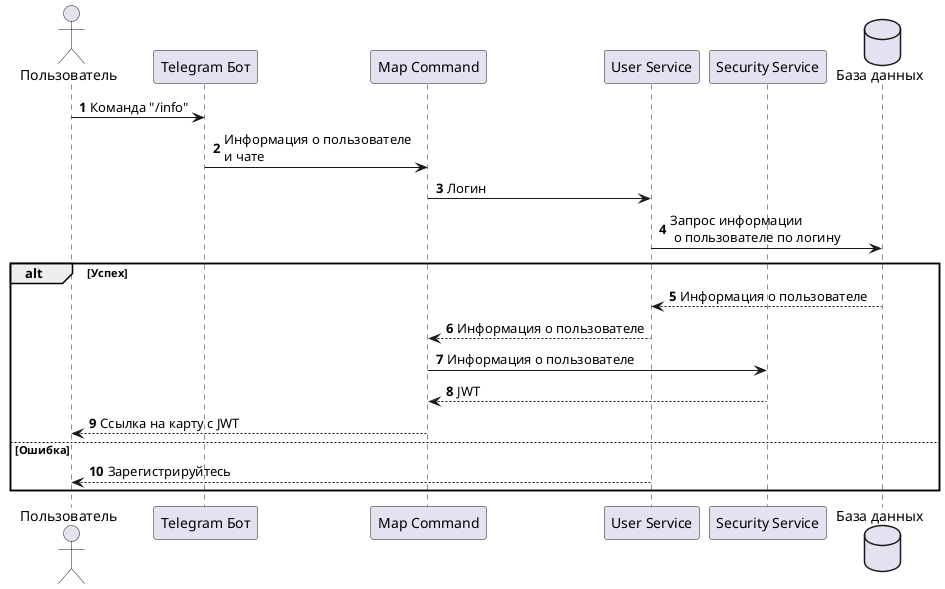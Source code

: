 @startuml
'https://plantuml.com/sequence-diagram

autonumber

actor Пользователь as usr
participant "Telegram Бот" as bot
participant "Map Command" as mp
participant "User Service" as us
participant "Security Service" as ss
database "База данных" as db

usr -> bot: Команда "/info"
bot -> mp: Информация о пользователе\nи чате
mp -> us: Логин
us -> db: Запрос информации\n о пользователе по логину

alt Успех
    db --> us: Информация о пользователе
    us --> mp: Информация о пользователе
    mp -> ss: Информация о пользователе
    ss --> mp: JWT
    mp --> usr: Ссылка на карту с JWT
else Ошибка
    us --> usr: Зарегистрируйтесь
end

@enduml